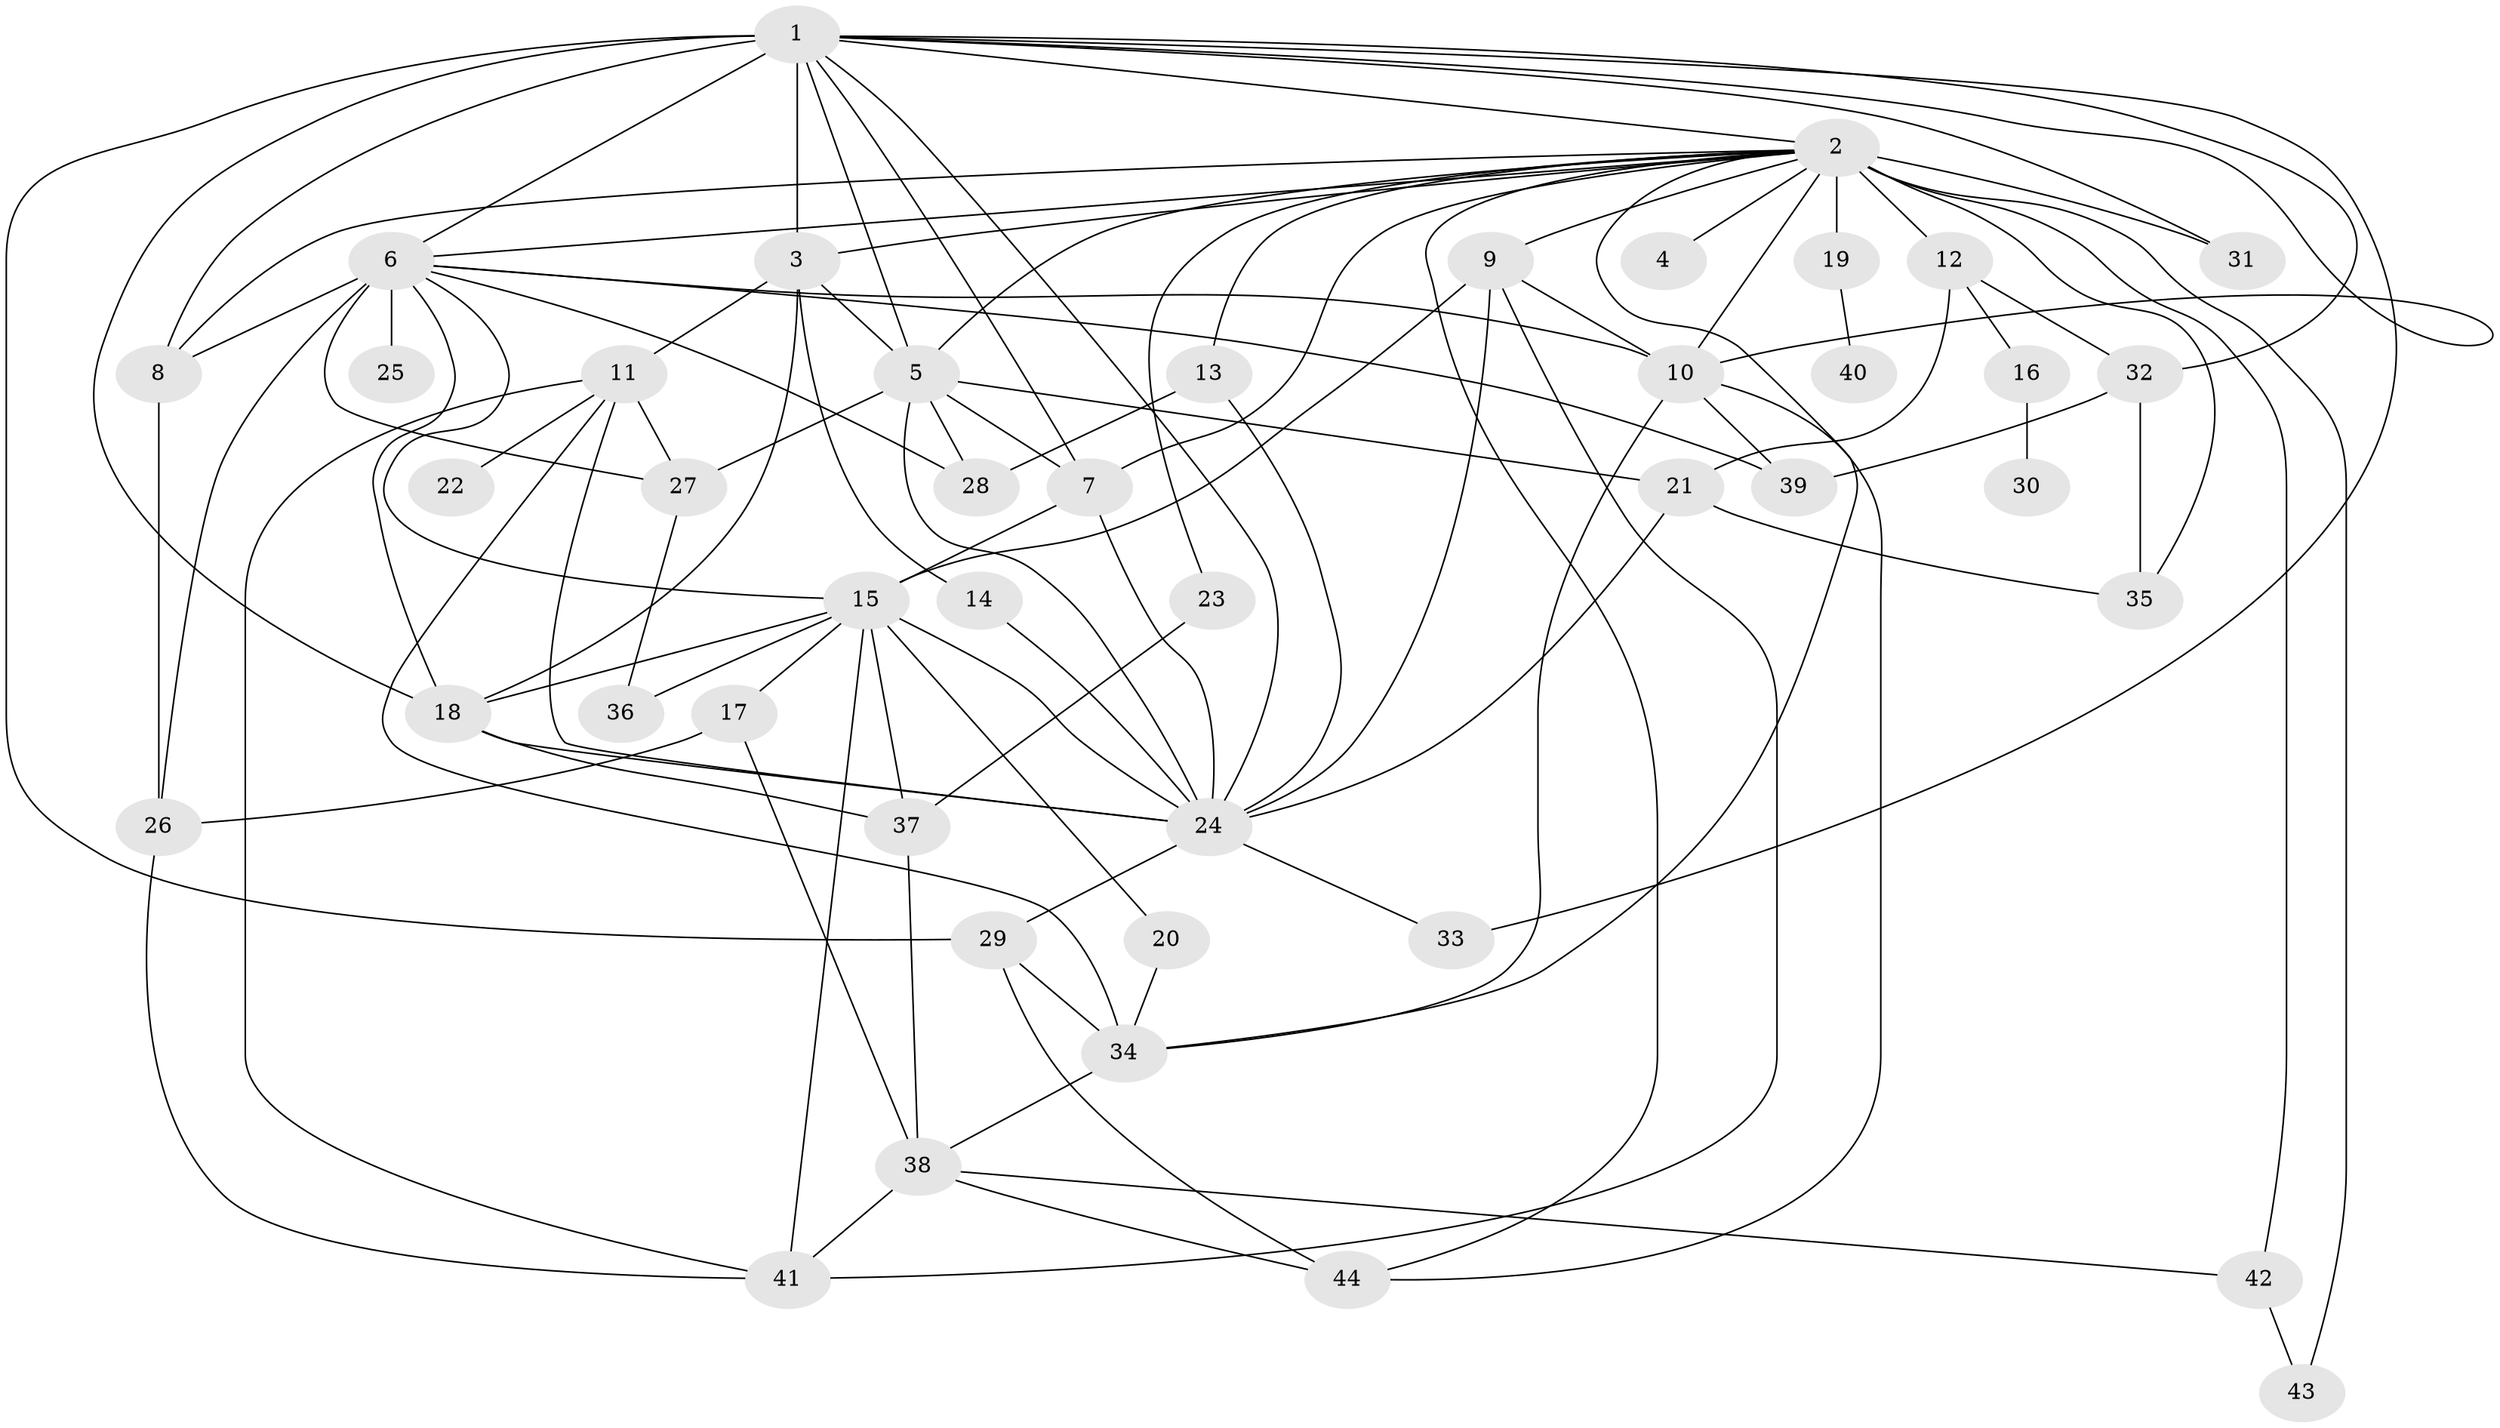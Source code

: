 // original degree distribution, {15: 0.007142857142857143, 31: 0.007142857142857143, 5: 0.05714285714285714, 3: 0.11428571428571428, 14: 0.007142857142857143, 16: 0.007142857142857143, 8: 0.007142857142857143, 2: 0.24285714285714285, 4: 0.1, 7: 0.014285714285714285, 10: 0.014285714285714285, 1: 0.38571428571428573, 6: 0.03571428571428571}
// Generated by graph-tools (version 1.1) at 2025/50/03/04/25 22:50:27]
// undirected, 44 vertices, 101 edges
graph export_dot {
  node [color=gray90,style=filled];
  1;
  2;
  3;
  4;
  5;
  6;
  7;
  8;
  9;
  10;
  11;
  12;
  13;
  14;
  15;
  16;
  17;
  18;
  19;
  20;
  21;
  22;
  23;
  24;
  25;
  26;
  27;
  28;
  29;
  30;
  31;
  32;
  33;
  34;
  35;
  36;
  37;
  38;
  39;
  40;
  41;
  42;
  43;
  44;
  1 -- 2 [weight=1.0];
  1 -- 3 [weight=3.0];
  1 -- 5 [weight=2.0];
  1 -- 6 [weight=1.0];
  1 -- 7 [weight=1.0];
  1 -- 8 [weight=5.0];
  1 -- 10 [weight=1.0];
  1 -- 18 [weight=2.0];
  1 -- 24 [weight=1.0];
  1 -- 29 [weight=1.0];
  1 -- 31 [weight=1.0];
  1 -- 32 [weight=1.0];
  1 -- 33 [weight=2.0];
  2 -- 3 [weight=1.0];
  2 -- 4 [weight=1.0];
  2 -- 5 [weight=1.0];
  2 -- 6 [weight=1.0];
  2 -- 7 [weight=1.0];
  2 -- 8 [weight=1.0];
  2 -- 9 [weight=1.0];
  2 -- 10 [weight=2.0];
  2 -- 12 [weight=1.0];
  2 -- 13 [weight=1.0];
  2 -- 19 [weight=10.0];
  2 -- 23 [weight=1.0];
  2 -- 31 [weight=1.0];
  2 -- 34 [weight=1.0];
  2 -- 35 [weight=1.0];
  2 -- 42 [weight=2.0];
  2 -- 43 [weight=1.0];
  2 -- 44 [weight=1.0];
  3 -- 5 [weight=1.0];
  3 -- 11 [weight=1.0];
  3 -- 14 [weight=1.0];
  3 -- 18 [weight=1.0];
  5 -- 7 [weight=1.0];
  5 -- 21 [weight=1.0];
  5 -- 24 [weight=1.0];
  5 -- 27 [weight=5.0];
  5 -- 28 [weight=1.0];
  6 -- 8 [weight=1.0];
  6 -- 10 [weight=1.0];
  6 -- 15 [weight=1.0];
  6 -- 18 [weight=1.0];
  6 -- 25 [weight=5.0];
  6 -- 26 [weight=1.0];
  6 -- 27 [weight=1.0];
  6 -- 28 [weight=1.0];
  6 -- 39 [weight=1.0];
  7 -- 15 [weight=1.0];
  7 -- 24 [weight=1.0];
  8 -- 26 [weight=1.0];
  9 -- 10 [weight=1.0];
  9 -- 15 [weight=2.0];
  9 -- 24 [weight=1.0];
  9 -- 41 [weight=1.0];
  10 -- 34 [weight=1.0];
  10 -- 39 [weight=1.0];
  10 -- 44 [weight=1.0];
  11 -- 22 [weight=1.0];
  11 -- 24 [weight=1.0];
  11 -- 27 [weight=1.0];
  11 -- 34 [weight=1.0];
  11 -- 41 [weight=1.0];
  12 -- 16 [weight=1.0];
  12 -- 21 [weight=1.0];
  12 -- 32 [weight=1.0];
  13 -- 24 [weight=1.0];
  13 -- 28 [weight=1.0];
  14 -- 24 [weight=1.0];
  15 -- 17 [weight=1.0];
  15 -- 18 [weight=1.0];
  15 -- 20 [weight=1.0];
  15 -- 24 [weight=1.0];
  15 -- 36 [weight=1.0];
  15 -- 37 [weight=1.0];
  15 -- 41 [weight=1.0];
  16 -- 30 [weight=1.0];
  17 -- 26 [weight=1.0];
  17 -- 38 [weight=1.0];
  18 -- 24 [weight=3.0];
  18 -- 37 [weight=1.0];
  19 -- 40 [weight=1.0];
  20 -- 34 [weight=1.0];
  21 -- 24 [weight=4.0];
  21 -- 35 [weight=1.0];
  23 -- 37 [weight=1.0];
  24 -- 29 [weight=2.0];
  24 -- 33 [weight=1.0];
  26 -- 41 [weight=1.0];
  27 -- 36 [weight=1.0];
  29 -- 34 [weight=1.0];
  29 -- 44 [weight=1.0];
  32 -- 35 [weight=1.0];
  32 -- 39 [weight=1.0];
  34 -- 38 [weight=1.0];
  37 -- 38 [weight=1.0];
  38 -- 41 [weight=1.0];
  38 -- 42 [weight=1.0];
  38 -- 44 [weight=1.0];
  42 -- 43 [weight=1.0];
}
